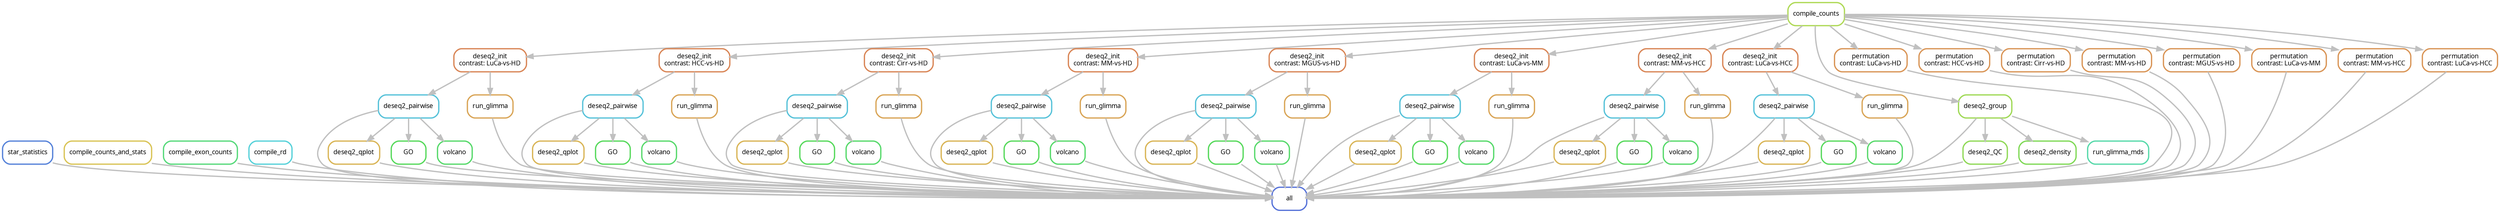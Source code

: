 digraph snakemake_dag {
    graph[bgcolor=white, margin=0];
    node[shape=box, style=rounded, fontname=sans,                 fontsize=10, penwidth=2];
    edge[penwidth=2, color=grey];
	0[label = "all", color = "0.63 0.6 0.85", style="rounded"];
	1[label = "star_statistics", color = "0.61 0.6 0.85", style="rounded"];
	2[label = "compile_counts_and_stats", color = "0.14 0.6 0.85", style="rounded"];
	3[label = "compile_exon_counts", color = "0.38 0.6 0.85", style="rounded"];
	4[label = "compile_rd", color = "0.51 0.6 0.85", style="rounded"];
	5[label = "deseq2_pairwise", color = "0.53 0.6 0.85", style="rounded"];
	6[label = "deseq2_init\ncontrast: LuCa-vs-HD", color = "0.06 0.6 0.85", style="rounded"];
	7[label = "compile_counts", color = "0.22 0.6 0.85", style="rounded"];
	8[label = "deseq2_pairwise", color = "0.53 0.6 0.85", style="rounded"];
	9[label = "deseq2_init\ncontrast: HCC-vs-HD", color = "0.06 0.6 0.85", style="rounded"];
	10[label = "deseq2_pairwise", color = "0.53 0.6 0.85", style="rounded"];
	11[label = "deseq2_init\ncontrast: Cirr-vs-HD", color = "0.06 0.6 0.85", style="rounded"];
	12[label = "deseq2_pairwise", color = "0.53 0.6 0.85", style="rounded"];
	13[label = "deseq2_init\ncontrast: MM-vs-HD", color = "0.06 0.6 0.85", style="rounded"];
	14[label = "deseq2_pairwise", color = "0.53 0.6 0.85", style="rounded"];
	15[label = "deseq2_init\ncontrast: MGUS-vs-HD", color = "0.06 0.6 0.85", style="rounded"];
	16[label = "deseq2_pairwise", color = "0.53 0.6 0.85", style="rounded"];
	17[label = "deseq2_init\ncontrast: LuCa-vs-MM", color = "0.06 0.6 0.85", style="rounded"];
	18[label = "deseq2_pairwise", color = "0.53 0.6 0.85", style="rounded"];
	19[label = "deseq2_init\ncontrast: MM-vs-HCC", color = "0.06 0.6 0.85", style="rounded"];
	20[label = "deseq2_pairwise", color = "0.53 0.6 0.85", style="rounded"];
	21[label = "deseq2_init\ncontrast: LuCa-vs-HCC", color = "0.06 0.6 0.85", style="rounded"];
	22[label = "deseq2_group", color = "0.24 0.6 0.85", style="rounded"];
	23[label = "deseq2_QC", color = "0.26 0.6 0.85", style="rounded"];
	24[label = "deseq2_density", color = "0.28 0.6 0.85", style="rounded"];
	25[label = "deseq2_qplot", color = "0.12 0.6 0.85", style="rounded"];
	26[label = "deseq2_qplot", color = "0.12 0.6 0.85", style="rounded"];
	27[label = "deseq2_qplot", color = "0.12 0.6 0.85", style="rounded"];
	28[label = "deseq2_qplot", color = "0.12 0.6 0.85", style="rounded"];
	29[label = "deseq2_qplot", color = "0.12 0.6 0.85", style="rounded"];
	30[label = "deseq2_qplot", color = "0.12 0.6 0.85", style="rounded"];
	31[label = "deseq2_qplot", color = "0.12 0.6 0.85", style="rounded"];
	32[label = "deseq2_qplot", color = "0.12 0.6 0.85", style="rounded"];
	33[label = "GO", color = "0.34 0.6 0.85", style="rounded"];
	34[label = "GO", color = "0.34 0.6 0.85", style="rounded"];
	35[label = "GO", color = "0.34 0.6 0.85", style="rounded"];
	36[label = "GO", color = "0.34 0.6 0.85", style="rounded"];
	37[label = "GO", color = "0.34 0.6 0.85", style="rounded"];
	38[label = "GO", color = "0.34 0.6 0.85", style="rounded"];
	39[label = "GO", color = "0.34 0.6 0.85", style="rounded"];
	40[label = "GO", color = "0.34 0.6 0.85", style="rounded"];
	41[label = "volcano", color = "0.36 0.6 0.85", style="rounded"];
	42[label = "volcano", color = "0.36 0.6 0.85", style="rounded"];
	43[label = "volcano", color = "0.36 0.6 0.85", style="rounded"];
	44[label = "volcano", color = "0.36 0.6 0.85", style="rounded"];
	45[label = "volcano", color = "0.36 0.6 0.85", style="rounded"];
	46[label = "volcano", color = "0.36 0.6 0.85", style="rounded"];
	47[label = "volcano", color = "0.36 0.6 0.85", style="rounded"];
	48[label = "volcano", color = "0.36 0.6 0.85", style="rounded"];
	49[label = "permutation\ncontrast: LuCa-vs-HD", color = "0.08 0.6 0.85", style="rounded"];
	50[label = "permutation\ncontrast: HCC-vs-HD", color = "0.08 0.6 0.85", style="rounded"];
	51[label = "permutation\ncontrast: Cirr-vs-HD", color = "0.08 0.6 0.85", style="rounded"];
	52[label = "permutation\ncontrast: MM-vs-HD", color = "0.08 0.6 0.85", style="rounded"];
	53[label = "permutation\ncontrast: MGUS-vs-HD", color = "0.08 0.6 0.85", style="rounded"];
	54[label = "permutation\ncontrast: LuCa-vs-MM", color = "0.08 0.6 0.85", style="rounded"];
	55[label = "permutation\ncontrast: MM-vs-HCC", color = "0.08 0.6 0.85", style="rounded"];
	56[label = "permutation\ncontrast: LuCa-vs-HCC", color = "0.08 0.6 0.85", style="rounded"];
	57[label = "run_glimma", color = "0.10 0.6 0.85", style="rounded"];
	58[label = "run_glimma", color = "0.10 0.6 0.85", style="rounded"];
	59[label = "run_glimma", color = "0.10 0.6 0.85", style="rounded"];
	60[label = "run_glimma", color = "0.10 0.6 0.85", style="rounded"];
	61[label = "run_glimma", color = "0.10 0.6 0.85", style="rounded"];
	62[label = "run_glimma", color = "0.10 0.6 0.85", style="rounded"];
	63[label = "run_glimma", color = "0.10 0.6 0.85", style="rounded"];
	64[label = "run_glimma", color = "0.10 0.6 0.85", style="rounded"];
	65[label = "run_glimma_mds", color = "0.44 0.6 0.85", style="rounded"];
	1 -> 0
	2 -> 0
	3 -> 0
	4 -> 0
	5 -> 0
	8 -> 0
	10 -> 0
	12 -> 0
	14 -> 0
	16 -> 0
	18 -> 0
	20 -> 0
	22 -> 0
	23 -> 0
	24 -> 0
	25 -> 0
	26 -> 0
	27 -> 0
	28 -> 0
	29 -> 0
	30 -> 0
	31 -> 0
	32 -> 0
	33 -> 0
	34 -> 0
	35 -> 0
	36 -> 0
	37 -> 0
	38 -> 0
	39 -> 0
	40 -> 0
	41 -> 0
	42 -> 0
	43 -> 0
	44 -> 0
	45 -> 0
	46 -> 0
	47 -> 0
	48 -> 0
	49 -> 0
	50 -> 0
	51 -> 0
	52 -> 0
	53 -> 0
	54 -> 0
	55 -> 0
	56 -> 0
	57 -> 0
	58 -> 0
	59 -> 0
	60 -> 0
	61 -> 0
	62 -> 0
	63 -> 0
	64 -> 0
	65 -> 0
	6 -> 5
	7 -> 6
	9 -> 8
	7 -> 9
	11 -> 10
	7 -> 11
	13 -> 12
	7 -> 13
	15 -> 14
	7 -> 15
	17 -> 16
	7 -> 17
	19 -> 18
	7 -> 19
	21 -> 20
	7 -> 21
	7 -> 22
	22 -> 23
	22 -> 24
	5 -> 25
	8 -> 26
	10 -> 27
	12 -> 28
	14 -> 29
	16 -> 30
	18 -> 31
	20 -> 32
	5 -> 33
	8 -> 34
	10 -> 35
	12 -> 36
	14 -> 37
	16 -> 38
	18 -> 39
	20 -> 40
	5 -> 41
	8 -> 42
	10 -> 43
	12 -> 44
	14 -> 45
	16 -> 46
	18 -> 47
	20 -> 48
	7 -> 49
	7 -> 50
	7 -> 51
	7 -> 52
	7 -> 53
	7 -> 54
	7 -> 55
	7 -> 56
	6 -> 57
	9 -> 58
	11 -> 59
	13 -> 60
	15 -> 61
	17 -> 62
	19 -> 63
	21 -> 64
	22 -> 65
}            
